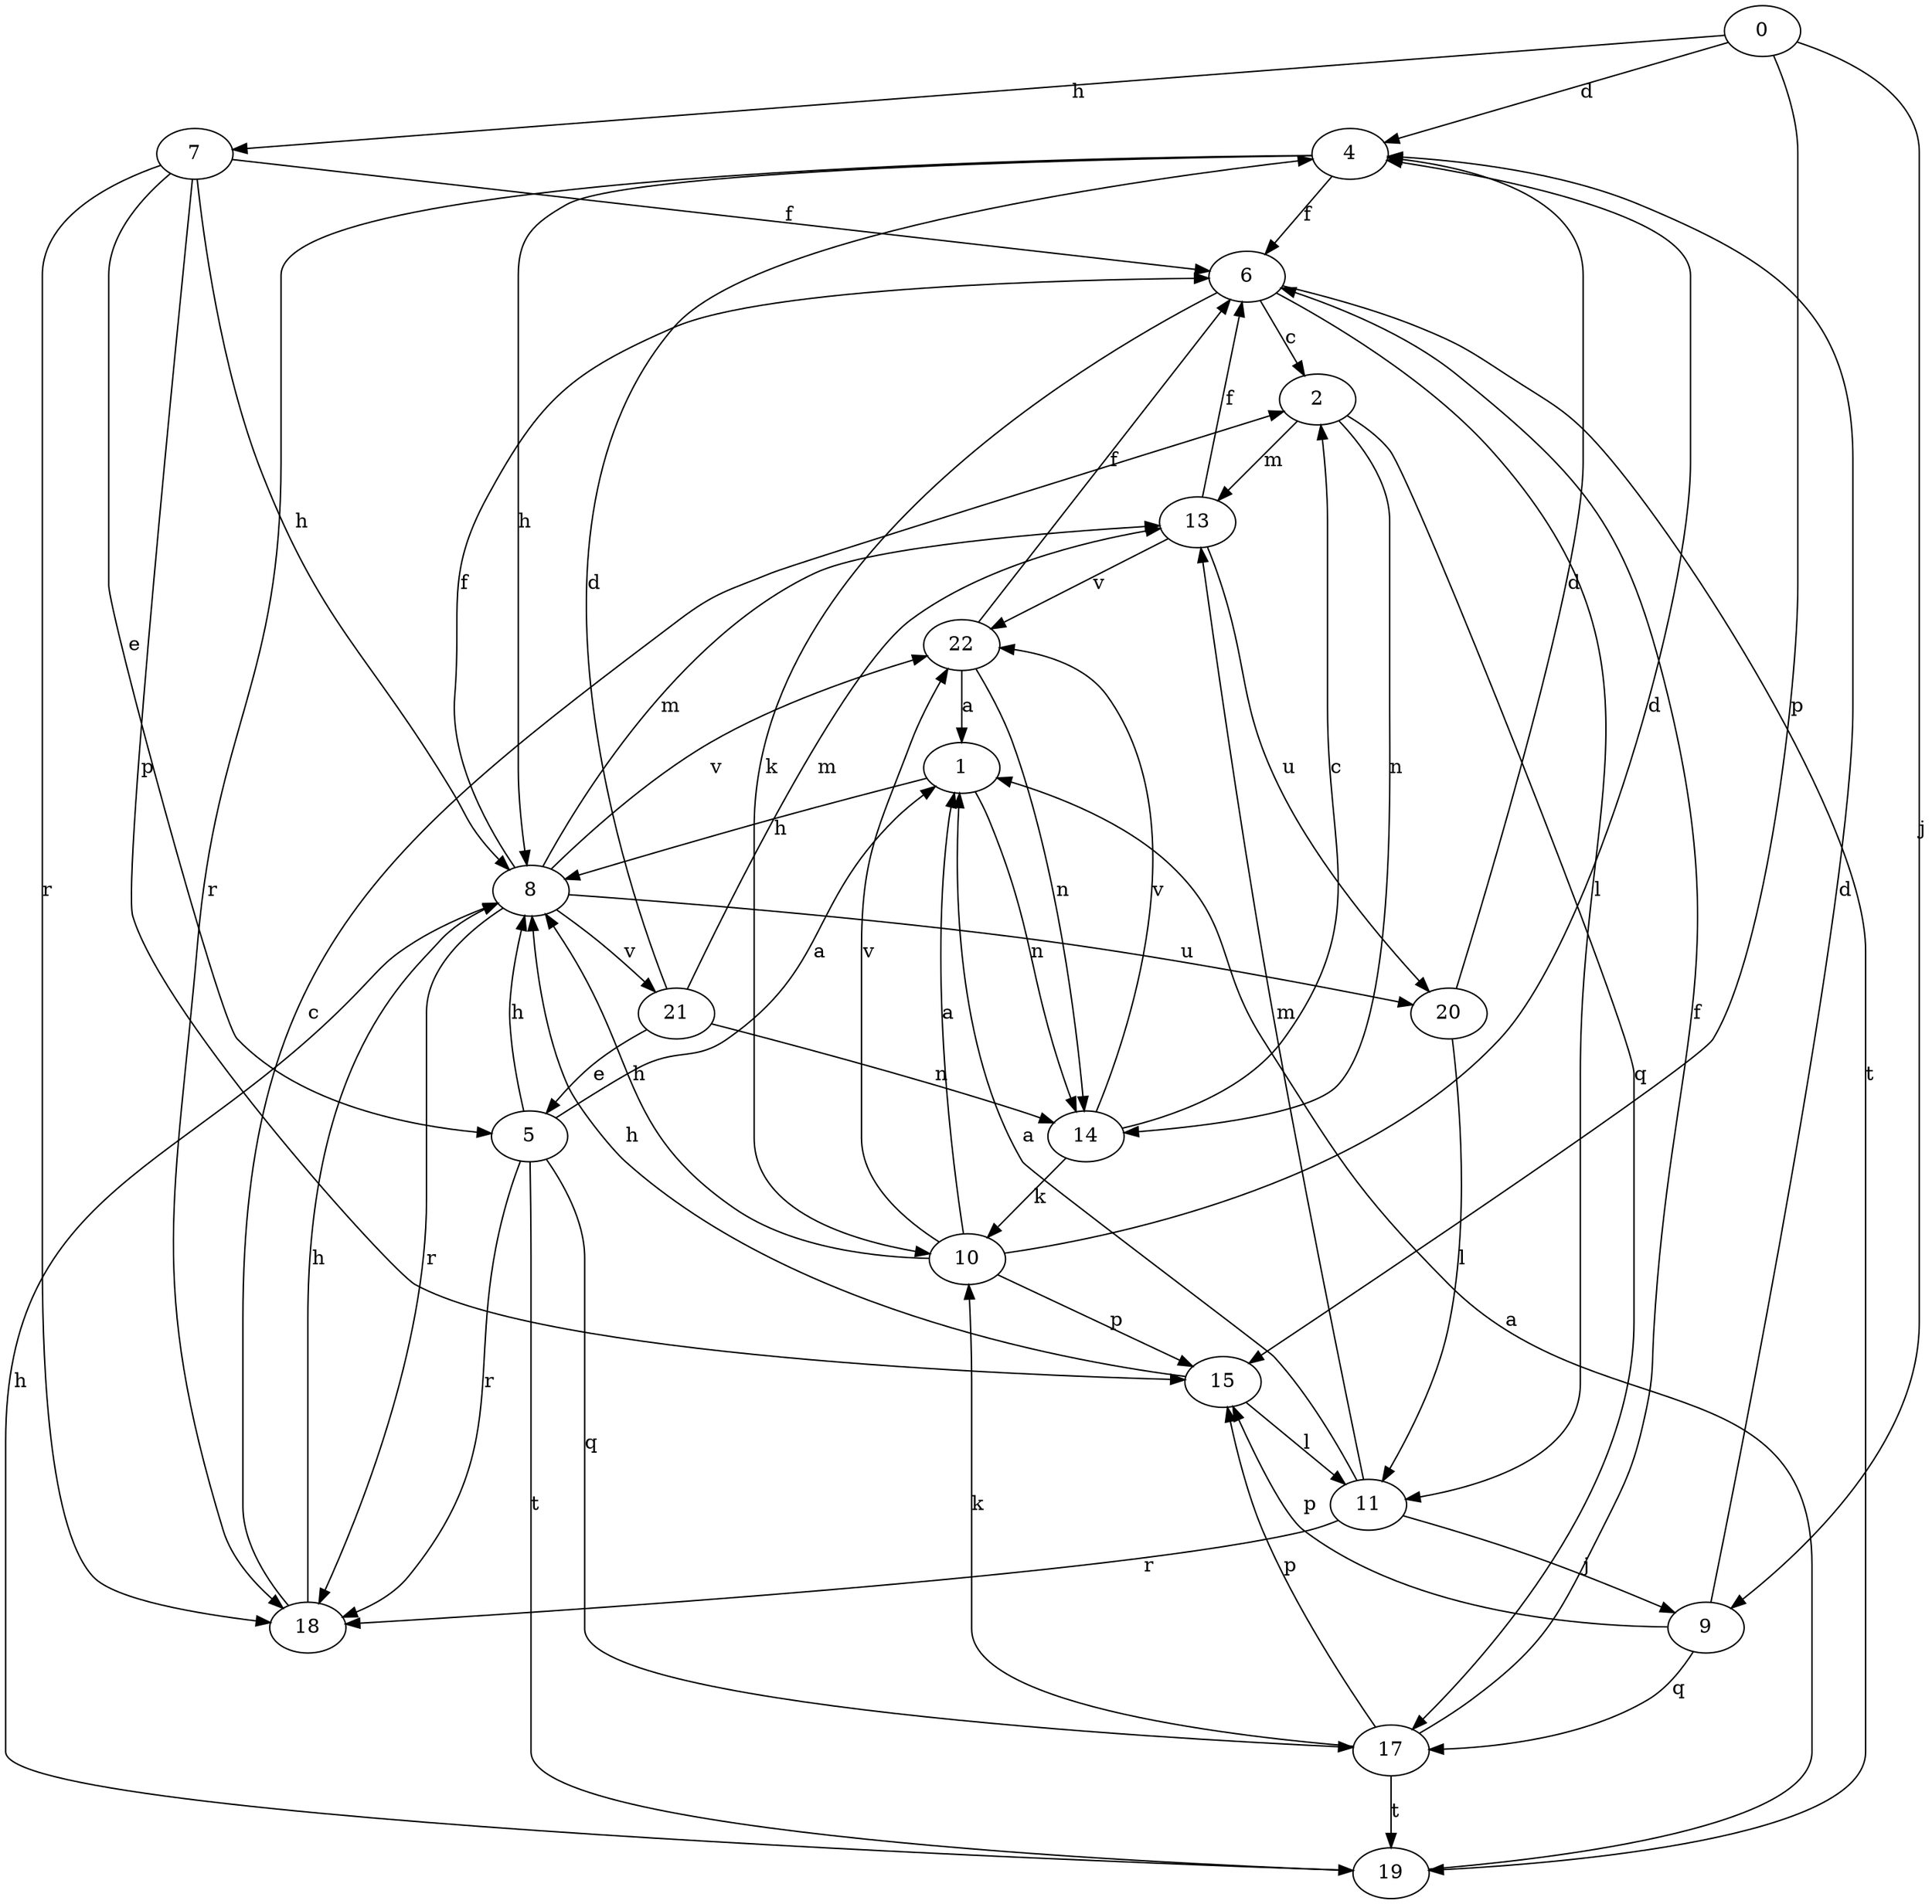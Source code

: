 strict digraph  {
0;
1;
2;
4;
5;
6;
7;
8;
9;
10;
11;
13;
14;
15;
17;
18;
19;
20;
21;
22;
0 -> 4  [label=d];
0 -> 7  [label=h];
0 -> 9  [label=j];
0 -> 15  [label=p];
1 -> 8  [label=h];
1 -> 14  [label=n];
2 -> 13  [label=m];
2 -> 14  [label=n];
2 -> 17  [label=q];
4 -> 6  [label=f];
4 -> 8  [label=h];
4 -> 18  [label=r];
5 -> 1  [label=a];
5 -> 8  [label=h];
5 -> 17  [label=q];
5 -> 18  [label=r];
5 -> 19  [label=t];
6 -> 2  [label=c];
6 -> 10  [label=k];
6 -> 11  [label=l];
6 -> 19  [label=t];
7 -> 5  [label=e];
7 -> 6  [label=f];
7 -> 8  [label=h];
7 -> 15  [label=p];
7 -> 18  [label=r];
8 -> 6  [label=f];
8 -> 13  [label=m];
8 -> 18  [label=r];
8 -> 20  [label=u];
8 -> 21  [label=v];
8 -> 22  [label=v];
9 -> 4  [label=d];
9 -> 15  [label=p];
9 -> 17  [label=q];
10 -> 1  [label=a];
10 -> 4  [label=d];
10 -> 8  [label=h];
10 -> 15  [label=p];
10 -> 22  [label=v];
11 -> 1  [label=a];
11 -> 9  [label=j];
11 -> 13  [label=m];
11 -> 18  [label=r];
13 -> 6  [label=f];
13 -> 20  [label=u];
13 -> 22  [label=v];
14 -> 2  [label=c];
14 -> 10  [label=k];
14 -> 22  [label=v];
15 -> 8  [label=h];
15 -> 11  [label=l];
17 -> 6  [label=f];
17 -> 10  [label=k];
17 -> 15  [label=p];
17 -> 19  [label=t];
18 -> 2  [label=c];
18 -> 8  [label=h];
19 -> 1  [label=a];
19 -> 8  [label=h];
20 -> 4  [label=d];
20 -> 11  [label=l];
21 -> 4  [label=d];
21 -> 5  [label=e];
21 -> 13  [label=m];
21 -> 14  [label=n];
22 -> 1  [label=a];
22 -> 6  [label=f];
22 -> 14  [label=n];
}
